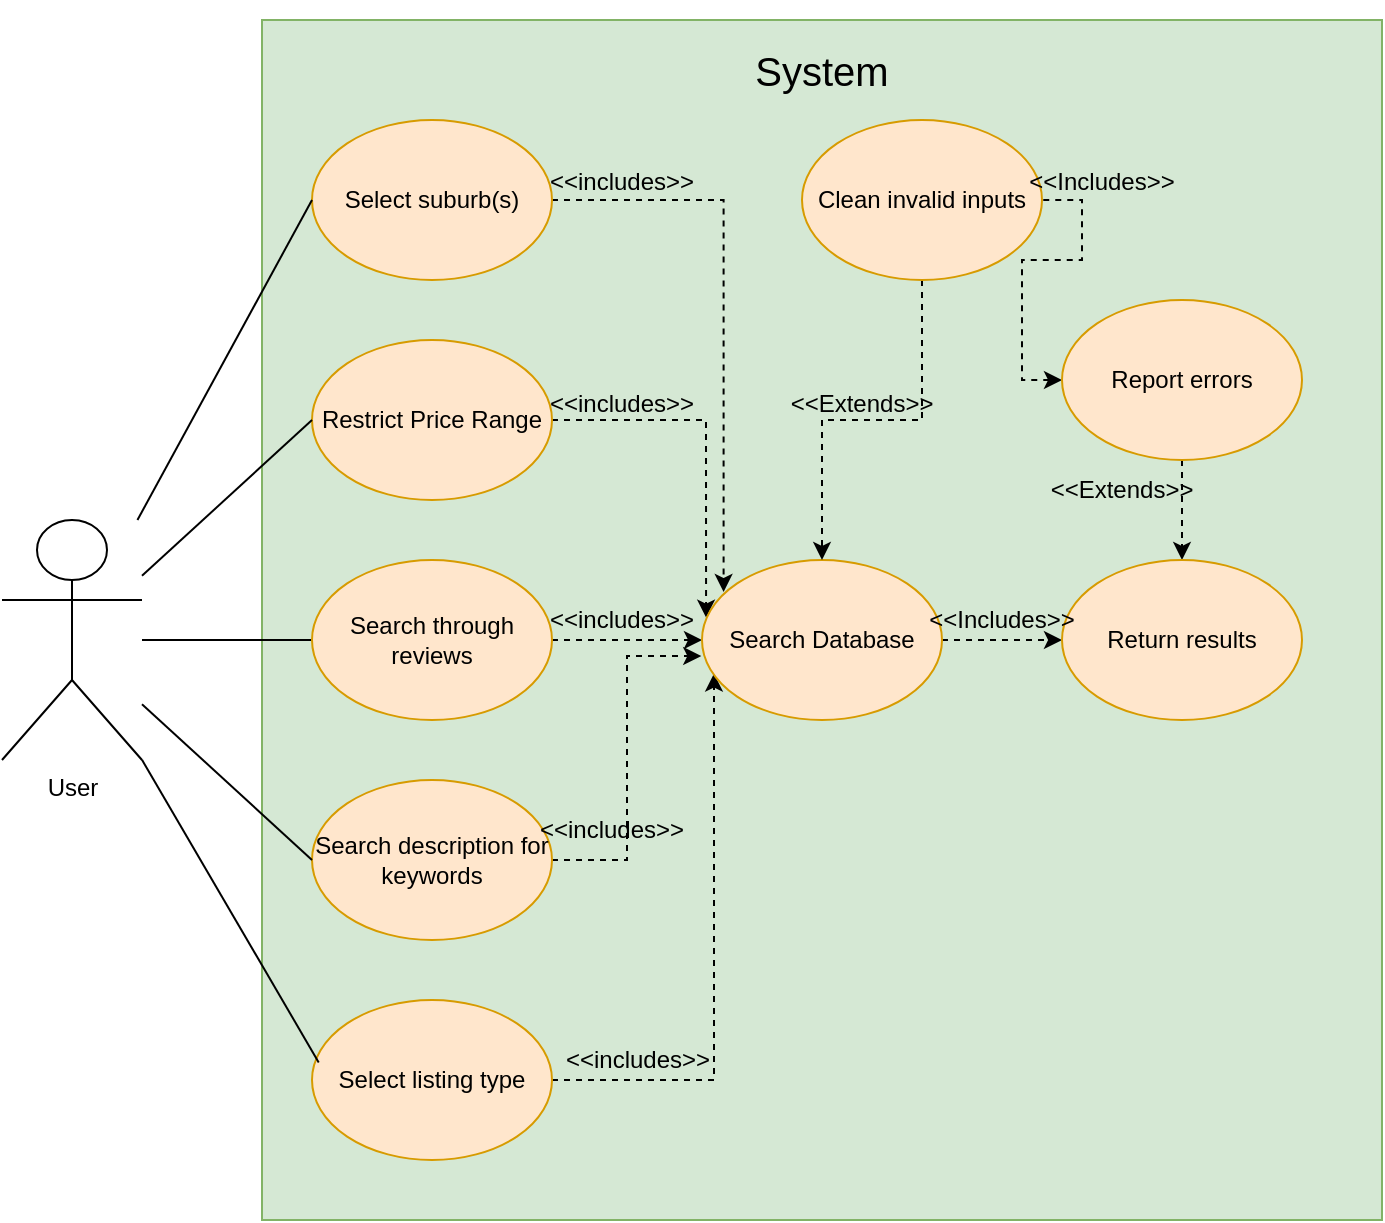 <mxfile version="21.7.1" type="github">
  <diagram name="Page-1" id="xrkrfCEE-KdvUV7OIDs_">
    <mxGraphModel dx="1050" dy="542" grid="1" gridSize="10" guides="1" tooltips="1" connect="1" arrows="1" fold="1" page="1" pageScale="1" pageWidth="850" pageHeight="1100" math="0" shadow="0">
      <root>
        <mxCell id="0" />
        <mxCell id="1" parent="0" />
        <mxCell id="3-YEN-E-dseVNyR-mr-9-2" value="" style="rounded=0;whiteSpace=wrap;html=1;fillColor=#d5e8d4;strokeColor=#82b366;" vertex="1" parent="1">
          <mxGeometry x="280" y="100" width="560" height="600" as="geometry" />
        </mxCell>
        <mxCell id="3-YEN-E-dseVNyR-mr-9-11" value="" style="edgeStyle=orthogonalEdgeStyle;rounded=0;orthogonalLoop=1;jettySize=auto;html=1;endArrow=none;endFill=0;" edge="1" parent="1" source="3-YEN-E-dseVNyR-mr-9-1" target="3-YEN-E-dseVNyR-mr-9-7">
          <mxGeometry relative="1" as="geometry" />
        </mxCell>
        <mxCell id="3-YEN-E-dseVNyR-mr-9-1" value="User" style="shape=umlActor;verticalLabelPosition=bottom;verticalAlign=top;html=1;outlineConnect=0;perimeterSpacing=0;strokeWidth=1;" vertex="1" parent="1">
          <mxGeometry x="150" y="350" width="70" height="120" as="geometry" />
        </mxCell>
        <mxCell id="3-YEN-E-dseVNyR-mr-9-3" value="System" style="text;html=1;strokeColor=none;fillColor=none;align=center;verticalAlign=middle;whiteSpace=wrap;rounded=0;fontSize=20;" vertex="1" parent="1">
          <mxGeometry x="515" y="90" width="90" height="70" as="geometry" />
        </mxCell>
        <mxCell id="3-YEN-E-dseVNyR-mr-9-21" value="" style="edgeStyle=orthogonalEdgeStyle;rounded=0;orthogonalLoop=1;jettySize=auto;html=1;entryX=0.09;entryY=0.2;entryDx=0;entryDy=0;dashed=1;entryPerimeter=0;" edge="1" parent="1" source="3-YEN-E-dseVNyR-mr-9-5" target="3-YEN-E-dseVNyR-mr-9-16">
          <mxGeometry relative="1" as="geometry" />
        </mxCell>
        <mxCell id="3-YEN-E-dseVNyR-mr-9-5" value="Select suburb(s)" style="ellipse;whiteSpace=wrap;html=1;fillColor=#ffe6cc;strokeColor=#d79b00;" vertex="1" parent="1">
          <mxGeometry x="305" y="150" width="120" height="80" as="geometry" />
        </mxCell>
        <mxCell id="3-YEN-E-dseVNyR-mr-9-23" value="" style="edgeStyle=orthogonalEdgeStyle;rounded=0;orthogonalLoop=1;jettySize=auto;html=1;entryX=0.017;entryY=0.36;entryDx=0;entryDy=0;dashed=1;entryPerimeter=0;" edge="1" parent="1" source="3-YEN-E-dseVNyR-mr-9-6" target="3-YEN-E-dseVNyR-mr-9-16">
          <mxGeometry relative="1" as="geometry">
            <mxPoint x="525" y="300" as="targetPoint" />
          </mxGeometry>
        </mxCell>
        <mxCell id="3-YEN-E-dseVNyR-mr-9-6" value="Restrict Price Range" style="ellipse;whiteSpace=wrap;html=1;fillColor=#ffe6cc;strokeColor=#d79b00;" vertex="1" parent="1">
          <mxGeometry x="305" y="260" width="120" height="80" as="geometry" />
        </mxCell>
        <mxCell id="3-YEN-E-dseVNyR-mr-9-24" value="" style="edgeStyle=orthogonalEdgeStyle;rounded=0;orthogonalLoop=1;jettySize=auto;html=1;dashed=1;" edge="1" parent="1" source="3-YEN-E-dseVNyR-mr-9-7" target="3-YEN-E-dseVNyR-mr-9-16">
          <mxGeometry relative="1" as="geometry" />
        </mxCell>
        <mxCell id="3-YEN-E-dseVNyR-mr-9-7" value="Search through reviews" style="ellipse;whiteSpace=wrap;html=1;fillColor=#ffe6cc;strokeColor=#d79b00;" vertex="1" parent="1">
          <mxGeometry x="305" y="370" width="120" height="80" as="geometry" />
        </mxCell>
        <mxCell id="3-YEN-E-dseVNyR-mr-9-26" value="" style="edgeStyle=orthogonalEdgeStyle;rounded=0;orthogonalLoop=1;jettySize=auto;html=1;entryX=-0.003;entryY=0.6;entryDx=0;entryDy=0;dashed=1;entryPerimeter=0;" edge="1" parent="1" source="3-YEN-E-dseVNyR-mr-9-8" target="3-YEN-E-dseVNyR-mr-9-16">
          <mxGeometry relative="1" as="geometry">
            <mxPoint x="525" y="520" as="targetPoint" />
          </mxGeometry>
        </mxCell>
        <mxCell id="3-YEN-E-dseVNyR-mr-9-8" value="Search description for keywords" style="ellipse;whiteSpace=wrap;html=1;fillColor=#ffe6cc;strokeColor=#d79b00;" vertex="1" parent="1">
          <mxGeometry x="305" y="480" width="120" height="80" as="geometry" />
        </mxCell>
        <mxCell id="3-YEN-E-dseVNyR-mr-9-28" value="" style="edgeStyle=orthogonalEdgeStyle;rounded=0;orthogonalLoop=1;jettySize=auto;html=1;entryX=0.05;entryY=0.71;entryDx=0;entryDy=0;dashed=1;entryPerimeter=0;" edge="1" parent="1" source="3-YEN-E-dseVNyR-mr-9-9" target="3-YEN-E-dseVNyR-mr-9-16">
          <mxGeometry relative="1" as="geometry">
            <mxPoint x="505" y="630" as="targetPoint" />
          </mxGeometry>
        </mxCell>
        <mxCell id="3-YEN-E-dseVNyR-mr-9-9" value="Select listing type" style="ellipse;whiteSpace=wrap;html=1;fillColor=#ffe6cc;strokeColor=#d79b00;" vertex="1" parent="1">
          <mxGeometry x="305" y="590" width="120" height="80" as="geometry" />
        </mxCell>
        <mxCell id="3-YEN-E-dseVNyR-mr-9-12" value="" style="endArrow=none;html=1;rounded=0;entryX=0;entryY=0.5;entryDx=0;entryDy=0;endFill=0;" edge="1" parent="1" source="3-YEN-E-dseVNyR-mr-9-1" target="3-YEN-E-dseVNyR-mr-9-6">
          <mxGeometry width="50" height="50" relative="1" as="geometry">
            <mxPoint x="430" y="360" as="sourcePoint" />
            <mxPoint x="480" y="310" as="targetPoint" />
          </mxGeometry>
        </mxCell>
        <mxCell id="3-YEN-E-dseVNyR-mr-9-13" value="" style="endArrow=none;html=1;rounded=0;entryX=0;entryY=0.5;entryDx=0;entryDy=0;endFill=0;" edge="1" parent="1" source="3-YEN-E-dseVNyR-mr-9-1" target="3-YEN-E-dseVNyR-mr-9-5">
          <mxGeometry width="50" height="50" relative="1" as="geometry">
            <mxPoint x="430" y="360" as="sourcePoint" />
            <mxPoint x="480" y="310" as="targetPoint" />
          </mxGeometry>
        </mxCell>
        <mxCell id="3-YEN-E-dseVNyR-mr-9-14" value="" style="endArrow=none;html=1;rounded=0;entryX=0.028;entryY=0.39;entryDx=0;entryDy=0;entryPerimeter=0;endFill=0;" edge="1" parent="1" source="3-YEN-E-dseVNyR-mr-9-1" target="3-YEN-E-dseVNyR-mr-9-9">
          <mxGeometry width="50" height="50" relative="1" as="geometry">
            <mxPoint x="430" y="530" as="sourcePoint" />
            <mxPoint x="480" y="480" as="targetPoint" />
          </mxGeometry>
        </mxCell>
        <mxCell id="3-YEN-E-dseVNyR-mr-9-15" value="" style="endArrow=none;html=1;rounded=0;entryX=0;entryY=0.5;entryDx=0;entryDy=0;endFill=0;" edge="1" parent="1" source="3-YEN-E-dseVNyR-mr-9-1" target="3-YEN-E-dseVNyR-mr-9-8">
          <mxGeometry width="50" height="50" relative="1" as="geometry">
            <mxPoint x="430" y="530" as="sourcePoint" />
            <mxPoint x="480" y="480" as="targetPoint" />
          </mxGeometry>
        </mxCell>
        <mxCell id="3-YEN-E-dseVNyR-mr-9-34" value="" style="edgeStyle=orthogonalEdgeStyle;rounded=0;orthogonalLoop=1;jettySize=auto;html=1;endArrow=classic;endFill=1;dashed=1;" edge="1" parent="1" source="3-YEN-E-dseVNyR-mr-9-16" target="3-YEN-E-dseVNyR-mr-9-18">
          <mxGeometry relative="1" as="geometry" />
        </mxCell>
        <mxCell id="3-YEN-E-dseVNyR-mr-9-16" value="Search Database" style="ellipse;whiteSpace=wrap;html=1;fillColor=#ffe6cc;strokeColor=#d79b00;" vertex="1" parent="1">
          <mxGeometry x="500" y="370" width="120" height="80" as="geometry" />
        </mxCell>
        <mxCell id="3-YEN-E-dseVNyR-mr-9-40" value="" style="edgeStyle=orthogonalEdgeStyle;rounded=0;orthogonalLoop=1;jettySize=auto;html=1;entryX=1;entryY=0.5;entryDx=0;entryDy=0;endArrow=none;endFill=0;dashed=1;startArrow=classic;startFill=1;" edge="1" parent="1" source="3-YEN-E-dseVNyR-mr-9-17" target="3-YEN-E-dseVNyR-mr-9-19">
          <mxGeometry relative="1" as="geometry">
            <mxPoint x="740" y="160" as="targetPoint" />
          </mxGeometry>
        </mxCell>
        <mxCell id="3-YEN-E-dseVNyR-mr-9-42" value="" style="edgeStyle=orthogonalEdgeStyle;rounded=0;orthogonalLoop=1;jettySize=auto;html=1;dashed=1;" edge="1" parent="1" source="3-YEN-E-dseVNyR-mr-9-17" target="3-YEN-E-dseVNyR-mr-9-18">
          <mxGeometry relative="1" as="geometry" />
        </mxCell>
        <mxCell id="3-YEN-E-dseVNyR-mr-9-17" value="Report errors" style="ellipse;whiteSpace=wrap;html=1;fillColor=#ffe6cc;strokeColor=#d79b00;" vertex="1" parent="1">
          <mxGeometry x="680" y="240" width="120" height="80" as="geometry" />
        </mxCell>
        <mxCell id="3-YEN-E-dseVNyR-mr-9-18" value="Return results" style="ellipse;whiteSpace=wrap;html=1;fillColor=#ffe6cc;strokeColor=#d79b00;" vertex="1" parent="1">
          <mxGeometry x="680" y="370" width="120" height="80" as="geometry" />
        </mxCell>
        <mxCell id="3-YEN-E-dseVNyR-mr-9-35" value="" style="edgeStyle=orthogonalEdgeStyle;rounded=0;orthogonalLoop=1;jettySize=auto;html=1;dashed=1;" edge="1" parent="1" source="3-YEN-E-dseVNyR-mr-9-19" target="3-YEN-E-dseVNyR-mr-9-16">
          <mxGeometry relative="1" as="geometry" />
        </mxCell>
        <mxCell id="3-YEN-E-dseVNyR-mr-9-19" value="Clean invalid inputs" style="ellipse;whiteSpace=wrap;html=1;fillColor=#ffe6cc;strokeColor=#d79b00;" vertex="1" parent="1">
          <mxGeometry x="550" y="150" width="120" height="80" as="geometry" />
        </mxCell>
        <mxCell id="3-YEN-E-dseVNyR-mr-9-29" value="&amp;lt;&amp;lt;includes&amp;gt;&amp;gt;" style="text;html=1;strokeColor=none;fillColor=none;align=center;verticalAlign=middle;whiteSpace=wrap;rounded=0;" vertex="1" parent="1">
          <mxGeometry x="430" y="166" width="60" height="30" as="geometry" />
        </mxCell>
        <mxCell id="3-YEN-E-dseVNyR-mr-9-30" value="&amp;lt;&amp;lt;includes&amp;gt;&amp;gt;" style="text;html=1;strokeColor=none;fillColor=none;align=center;verticalAlign=middle;whiteSpace=wrap;rounded=0;" vertex="1" parent="1">
          <mxGeometry x="430" y="277" width="60" height="30" as="geometry" />
        </mxCell>
        <mxCell id="3-YEN-E-dseVNyR-mr-9-31" value="&amp;lt;&amp;lt;includes&amp;gt;&amp;gt;" style="text;html=1;strokeColor=none;fillColor=none;align=center;verticalAlign=middle;whiteSpace=wrap;rounded=0;" vertex="1" parent="1">
          <mxGeometry x="430" y="385" width="60" height="30" as="geometry" />
        </mxCell>
        <mxCell id="3-YEN-E-dseVNyR-mr-9-32" value="&amp;lt;&amp;lt;includes&amp;gt;&amp;gt;" style="text;html=1;strokeColor=none;fillColor=none;align=center;verticalAlign=middle;whiteSpace=wrap;rounded=0;" vertex="1" parent="1">
          <mxGeometry x="425" y="490" width="60" height="30" as="geometry" />
        </mxCell>
        <mxCell id="3-YEN-E-dseVNyR-mr-9-33" value="&amp;lt;&amp;lt;includes&amp;gt;&amp;gt;" style="text;html=1;strokeColor=none;fillColor=none;align=center;verticalAlign=middle;whiteSpace=wrap;rounded=0;" vertex="1" parent="1">
          <mxGeometry x="438" y="605" width="60" height="30" as="geometry" />
        </mxCell>
        <mxCell id="3-YEN-E-dseVNyR-mr-9-36" value="&amp;lt;&amp;lt;Extends&amp;gt;&amp;gt;" style="text;html=1;strokeColor=none;fillColor=none;align=center;verticalAlign=middle;whiteSpace=wrap;rounded=0;" vertex="1" parent="1">
          <mxGeometry x="550" y="277" width="60" height="30" as="geometry" />
        </mxCell>
        <mxCell id="3-YEN-E-dseVNyR-mr-9-41" value="&amp;lt;&amp;lt;Extends&amp;gt;&amp;gt;" style="text;html=1;strokeColor=none;fillColor=none;align=center;verticalAlign=middle;whiteSpace=wrap;rounded=0;" vertex="1" parent="1">
          <mxGeometry x="680" y="320" width="60" height="30" as="geometry" />
        </mxCell>
        <mxCell id="3-YEN-E-dseVNyR-mr-9-43" value="&amp;lt;&amp;lt;Includes&amp;gt;&amp;gt;" style="text;html=1;strokeColor=none;fillColor=none;align=center;verticalAlign=middle;whiteSpace=wrap;rounded=0;" vertex="1" parent="1">
          <mxGeometry x="670" y="166" width="60" height="30" as="geometry" />
        </mxCell>
        <mxCell id="3-YEN-E-dseVNyR-mr-9-44" value="&amp;lt;&amp;lt;Includes&amp;gt;&amp;gt;" style="text;html=1;strokeColor=none;fillColor=none;align=center;verticalAlign=middle;whiteSpace=wrap;rounded=0;" vertex="1" parent="1">
          <mxGeometry x="620" y="385" width="60" height="30" as="geometry" />
        </mxCell>
      </root>
    </mxGraphModel>
  </diagram>
</mxfile>
